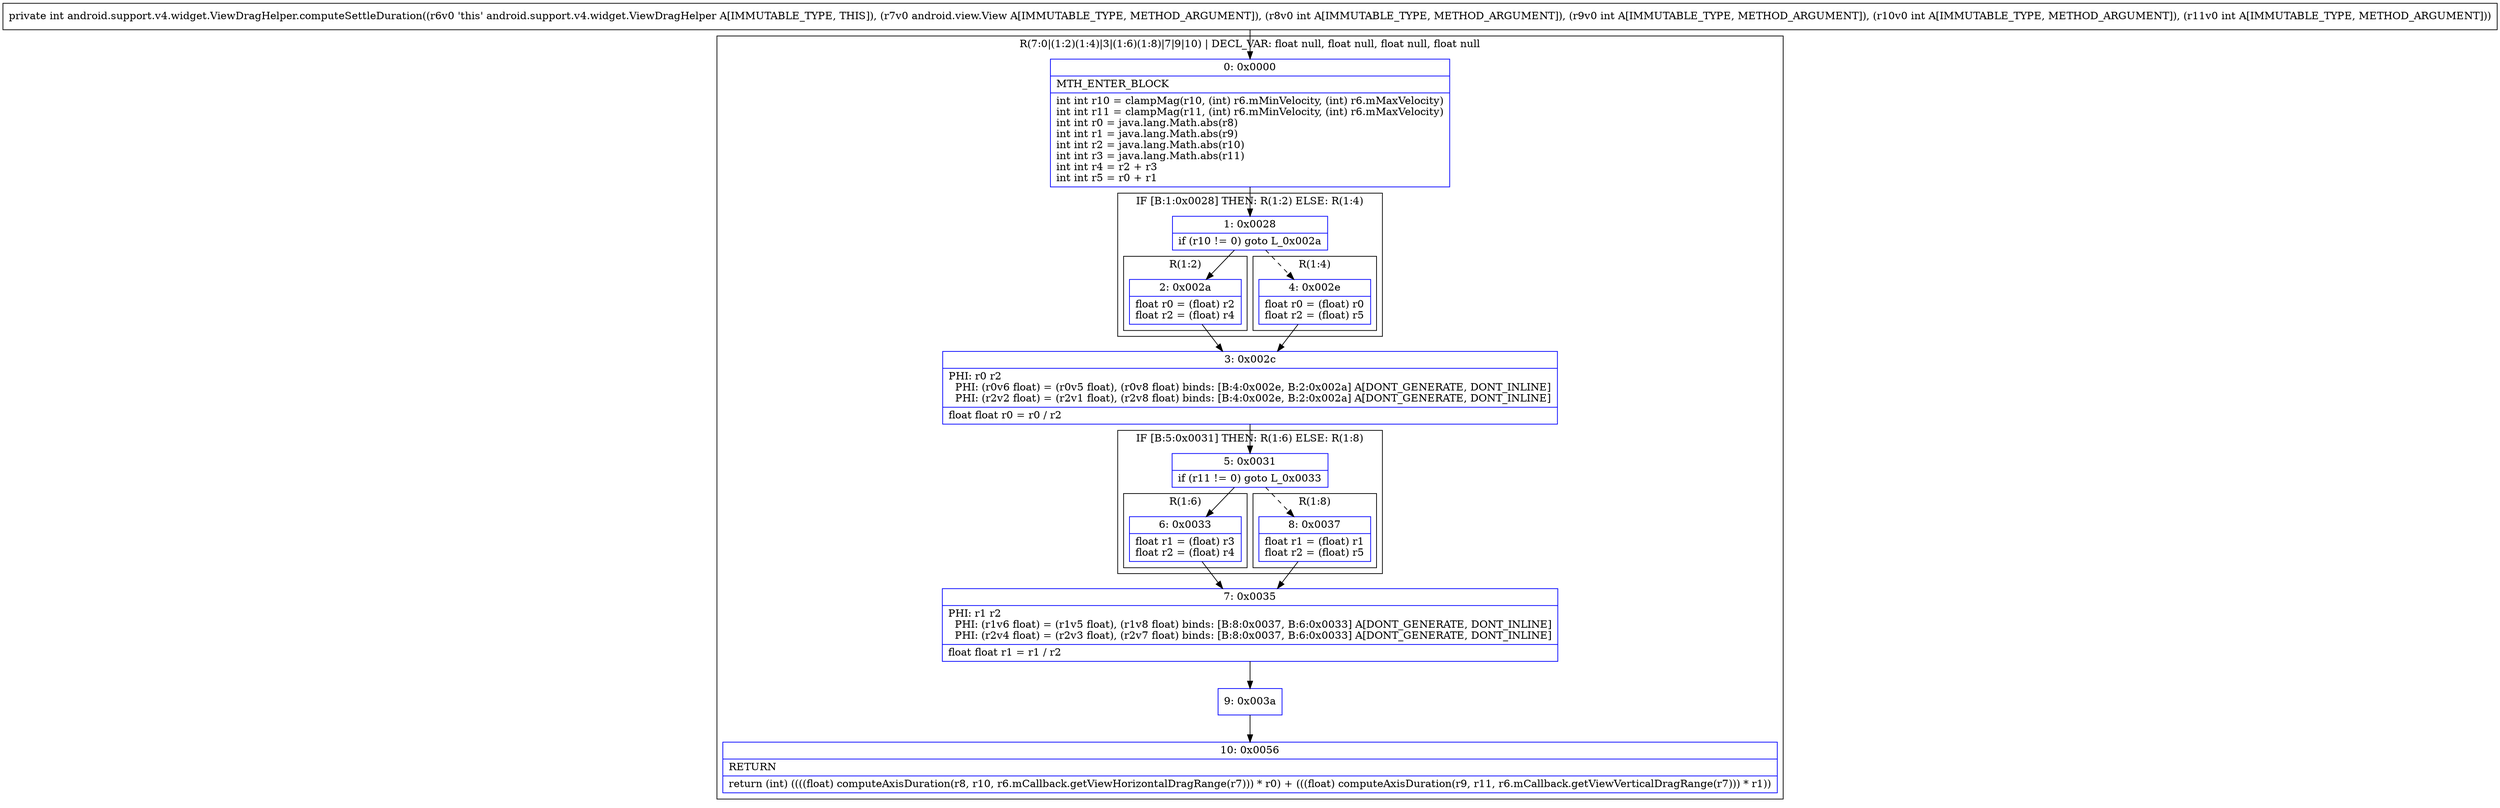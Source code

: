 digraph "CFG forandroid.support.v4.widget.ViewDragHelper.computeSettleDuration(Landroid\/view\/View;IIII)I" {
subgraph cluster_Region_1046343833 {
label = "R(7:0|(1:2)(1:4)|3|(1:6)(1:8)|7|9|10) | DECL_VAR: float null, float null, float null, float null\l";
node [shape=record,color=blue];
Node_0 [shape=record,label="{0\:\ 0x0000|MTH_ENTER_BLOCK\l|int int r10 = clampMag(r10, (int) r6.mMinVelocity, (int) r6.mMaxVelocity)\lint int r11 = clampMag(r11, (int) r6.mMinVelocity, (int) r6.mMaxVelocity)\lint int r0 = java.lang.Math.abs(r8)\lint int r1 = java.lang.Math.abs(r9)\lint int r2 = java.lang.Math.abs(r10)\lint int r3 = java.lang.Math.abs(r11)\lint int r4 = r2 + r3\lint int r5 = r0 + r1\l}"];
subgraph cluster_IfRegion_1288515676 {
label = "IF [B:1:0x0028] THEN: R(1:2) ELSE: R(1:4)";
node [shape=record,color=blue];
Node_1 [shape=record,label="{1\:\ 0x0028|if (r10 != 0) goto L_0x002a\l}"];
subgraph cluster_Region_2028190992 {
label = "R(1:2)";
node [shape=record,color=blue];
Node_2 [shape=record,label="{2\:\ 0x002a|float r0 = (float) r2\lfloat r2 = (float) r4\l}"];
}
subgraph cluster_Region_209836316 {
label = "R(1:4)";
node [shape=record,color=blue];
Node_4 [shape=record,label="{4\:\ 0x002e|float r0 = (float) r0\lfloat r2 = (float) r5\l}"];
}
}
Node_3 [shape=record,label="{3\:\ 0x002c|PHI: r0 r2 \l  PHI: (r0v6 float) = (r0v5 float), (r0v8 float) binds: [B:4:0x002e, B:2:0x002a] A[DONT_GENERATE, DONT_INLINE]\l  PHI: (r2v2 float) = (r2v1 float), (r2v8 float) binds: [B:4:0x002e, B:2:0x002a] A[DONT_GENERATE, DONT_INLINE]\l|float float r0 = r0 \/ r2\l}"];
subgraph cluster_IfRegion_2064191792 {
label = "IF [B:5:0x0031] THEN: R(1:6) ELSE: R(1:8)";
node [shape=record,color=blue];
Node_5 [shape=record,label="{5\:\ 0x0031|if (r11 != 0) goto L_0x0033\l}"];
subgraph cluster_Region_1263580077 {
label = "R(1:6)";
node [shape=record,color=blue];
Node_6 [shape=record,label="{6\:\ 0x0033|float r1 = (float) r3\lfloat r2 = (float) r4\l}"];
}
subgraph cluster_Region_1569274157 {
label = "R(1:8)";
node [shape=record,color=blue];
Node_8 [shape=record,label="{8\:\ 0x0037|float r1 = (float) r1\lfloat r2 = (float) r5\l}"];
}
}
Node_7 [shape=record,label="{7\:\ 0x0035|PHI: r1 r2 \l  PHI: (r1v6 float) = (r1v5 float), (r1v8 float) binds: [B:8:0x0037, B:6:0x0033] A[DONT_GENERATE, DONT_INLINE]\l  PHI: (r2v4 float) = (r2v3 float), (r2v7 float) binds: [B:8:0x0037, B:6:0x0033] A[DONT_GENERATE, DONT_INLINE]\l|float float r1 = r1 \/ r2\l}"];
Node_9 [shape=record,label="{9\:\ 0x003a}"];
Node_10 [shape=record,label="{10\:\ 0x0056|RETURN\l|return (int) ((((float) computeAxisDuration(r8, r10, r6.mCallback.getViewHorizontalDragRange(r7))) * r0) + (((float) computeAxisDuration(r9, r11, r6.mCallback.getViewVerticalDragRange(r7))) * r1))\l}"];
}
MethodNode[shape=record,label="{private int android.support.v4.widget.ViewDragHelper.computeSettleDuration((r6v0 'this' android.support.v4.widget.ViewDragHelper A[IMMUTABLE_TYPE, THIS]), (r7v0 android.view.View A[IMMUTABLE_TYPE, METHOD_ARGUMENT]), (r8v0 int A[IMMUTABLE_TYPE, METHOD_ARGUMENT]), (r9v0 int A[IMMUTABLE_TYPE, METHOD_ARGUMENT]), (r10v0 int A[IMMUTABLE_TYPE, METHOD_ARGUMENT]), (r11v0 int A[IMMUTABLE_TYPE, METHOD_ARGUMENT])) }"];
MethodNode -> Node_0;
Node_0 -> Node_1;
Node_1 -> Node_2;
Node_1 -> Node_4[style=dashed];
Node_2 -> Node_3;
Node_4 -> Node_3;
Node_3 -> Node_5;
Node_5 -> Node_6;
Node_5 -> Node_8[style=dashed];
Node_6 -> Node_7;
Node_8 -> Node_7;
Node_7 -> Node_9;
Node_9 -> Node_10;
}

